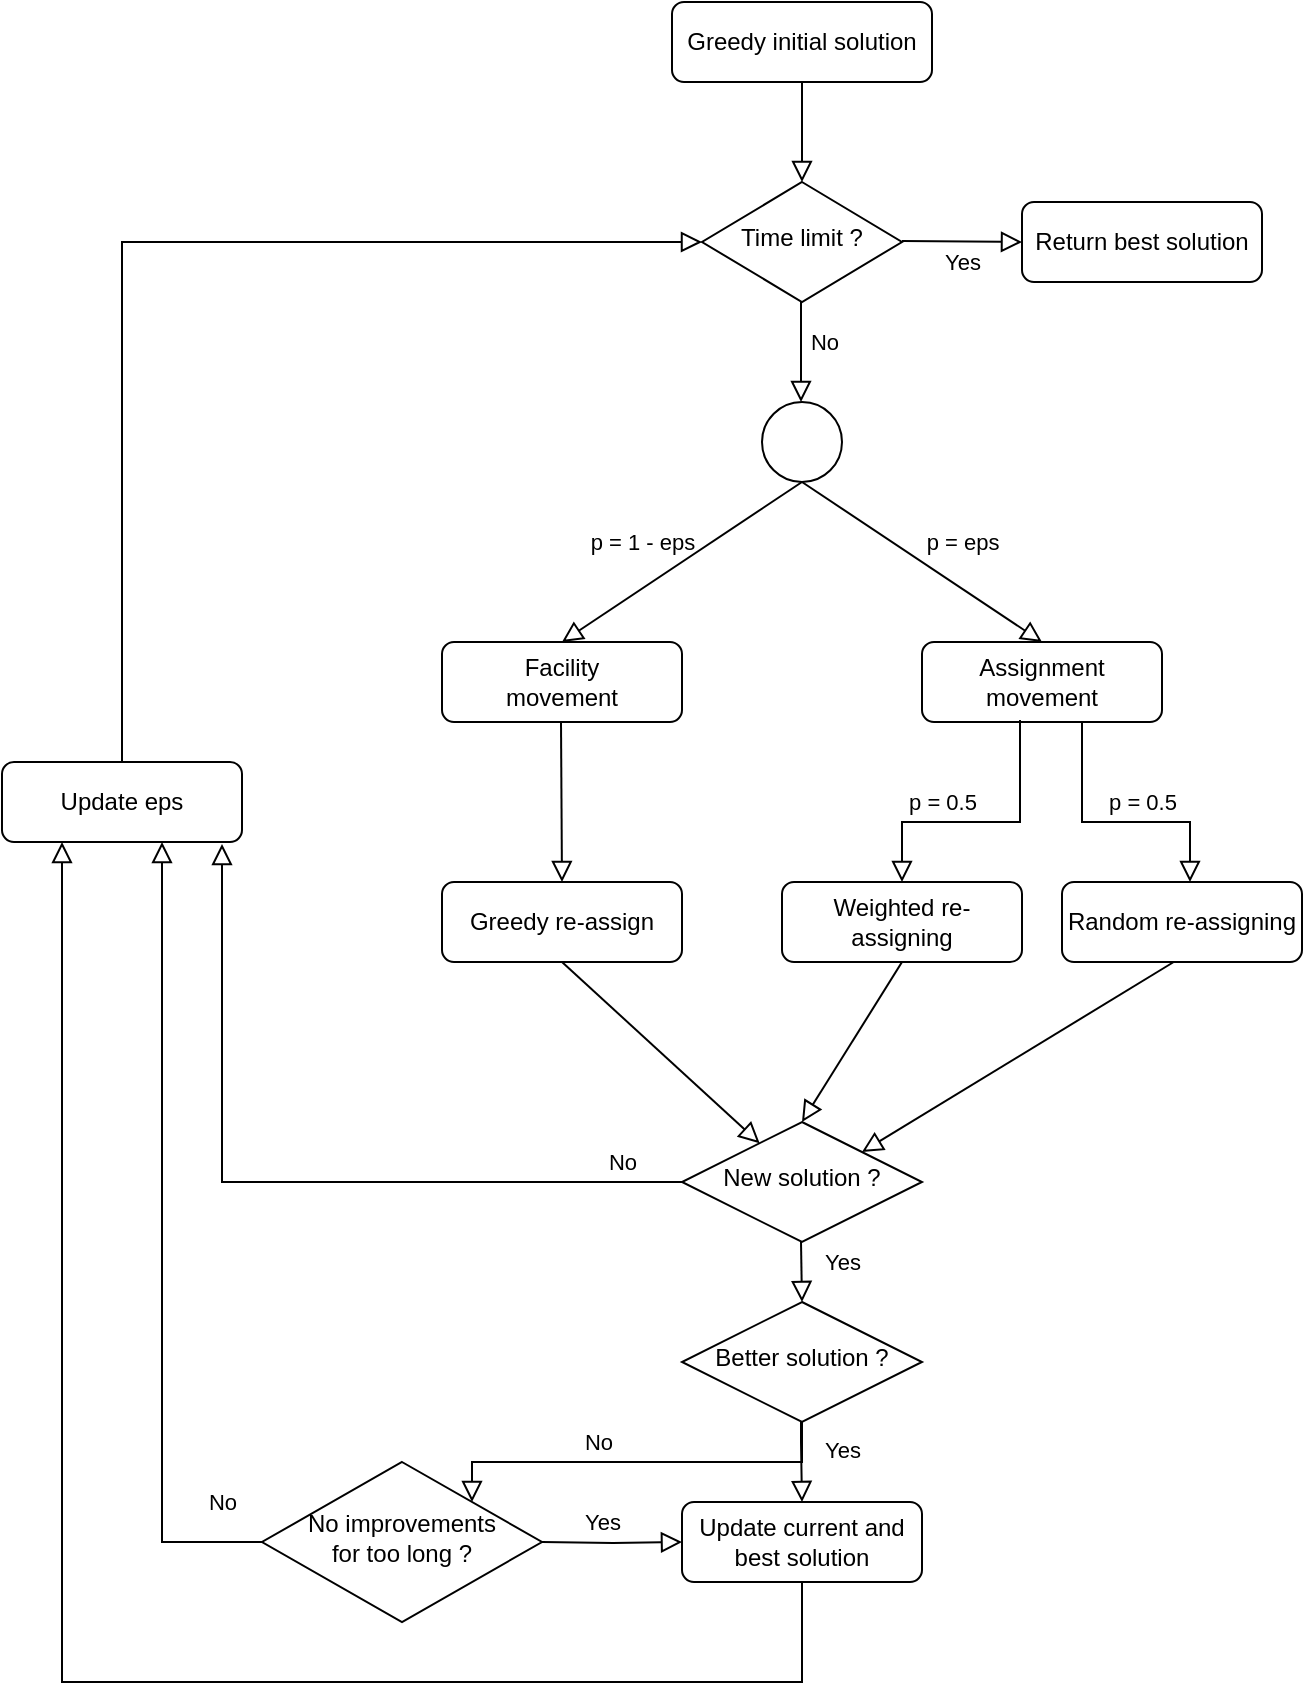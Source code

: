 <mxfile version="14.6.6" type="device"><diagram id="C5RBs43oDa-KdzZeNtuy" name="Page-1"><mxGraphModel dx="1351" dy="923" grid="1" gridSize="10" guides="1" tooltips="1" connect="1" arrows="1" fold="1" page="1" pageScale="1" pageWidth="827" pageHeight="1169" math="0" shadow="0"><root><mxCell id="WIyWlLk6GJQsqaUBKTNV-0"/><mxCell id="WIyWlLk6GJQsqaUBKTNV-1" parent="WIyWlLk6GJQsqaUBKTNV-0"/><mxCell id="WIyWlLk6GJQsqaUBKTNV-2" value="" style="rounded=0;html=1;jettySize=auto;orthogonalLoop=1;fontSize=11;endArrow=block;endFill=0;endSize=8;strokeWidth=1;shadow=0;labelBackgroundColor=none;edgeStyle=orthogonalEdgeStyle;" parent="WIyWlLk6GJQsqaUBKTNV-1" source="WIyWlLk6GJQsqaUBKTNV-3" edge="1"><mxGeometry relative="1" as="geometry"><mxPoint x="530" y="160" as="targetPoint"/></mxGeometry></mxCell><mxCell id="WIyWlLk6GJQsqaUBKTNV-3" value="Greedy initial solution" style="rounded=1;whiteSpace=wrap;html=1;fontSize=12;glass=0;strokeWidth=1;shadow=0;" parent="WIyWlLk6GJQsqaUBKTNV-1" vertex="1"><mxGeometry x="465" y="70" width="130" height="40" as="geometry"/></mxCell><mxCell id="WIyWlLk6GJQsqaUBKTNV-10" value="Time limit ?" style="rhombus;whiteSpace=wrap;html=1;shadow=0;fontFamily=Helvetica;fontSize=12;align=center;strokeWidth=1;spacing=6;spacingTop=-4;" parent="WIyWlLk6GJQsqaUBKTNV-1" vertex="1"><mxGeometry x="480" y="160" width="100" height="60" as="geometry"/></mxCell><mxCell id="WIyWlLk6GJQsqaUBKTNV-11" value="Assignment movement" style="rounded=1;whiteSpace=wrap;html=1;fontSize=12;glass=0;strokeWidth=1;shadow=0;" parent="WIyWlLk6GJQsqaUBKTNV-1" vertex="1"><mxGeometry x="590" y="390" width="120" height="40" as="geometry"/></mxCell><mxCell id="WIyWlLk6GJQsqaUBKTNV-12" value="Return best solution" style="rounded=1;whiteSpace=wrap;html=1;fontSize=12;glass=0;strokeWidth=1;shadow=0;" parent="WIyWlLk6GJQsqaUBKTNV-1" vertex="1"><mxGeometry x="640" y="170" width="120" height="40" as="geometry"/></mxCell><mxCell id="6UtIG4JxoYLCaAVXsRSq-1" value="" style="ellipse;whiteSpace=wrap;html=1;" vertex="1" parent="WIyWlLk6GJQsqaUBKTNV-1"><mxGeometry x="510" y="270" width="40" height="40" as="geometry"/></mxCell><mxCell id="6UtIG4JxoYLCaAVXsRSq-3" value="No" style="rounded=0;html=1;jettySize=auto;orthogonalLoop=1;fontSize=11;endArrow=block;endFill=0;endSize=8;strokeWidth=1;shadow=0;labelBackgroundColor=none;edgeStyle=orthogonalEdgeStyle;" edge="1" parent="WIyWlLk6GJQsqaUBKTNV-1"><mxGeometry x="-0.2" y="11" relative="1" as="geometry"><mxPoint x="529.5" y="220" as="sourcePoint"/><mxPoint x="529.5" y="270" as="targetPoint"/><mxPoint as="offset"/></mxGeometry></mxCell><mxCell id="6UtIG4JxoYLCaAVXsRSq-4" value="Yes" style="edgeStyle=orthogonalEdgeStyle;rounded=0;html=1;jettySize=auto;orthogonalLoop=1;fontSize=11;endArrow=block;endFill=0;endSize=8;strokeWidth=1;shadow=0;labelBackgroundColor=none;entryX=0;entryY=0.5;entryDx=0;entryDy=0;" edge="1" parent="WIyWlLk6GJQsqaUBKTNV-1" target="WIyWlLk6GJQsqaUBKTNV-12"><mxGeometry x="0.008" y="-10" relative="1" as="geometry"><mxPoint as="offset"/><mxPoint x="580" y="189.5" as="sourcePoint"/><mxPoint x="630" y="189.5" as="targetPoint"/></mxGeometry></mxCell><mxCell id="6UtIG4JxoYLCaAVXsRSq-5" value="Facility &lt;br&gt;movement" style="rounded=1;whiteSpace=wrap;html=1;fontSize=12;glass=0;strokeWidth=1;shadow=0;" vertex="1" parent="WIyWlLk6GJQsqaUBKTNV-1"><mxGeometry x="350" y="390" width="120" height="40" as="geometry"/></mxCell><mxCell id="6UtIG4JxoYLCaAVXsRSq-6" value="p = eps" style="rounded=0;html=1;jettySize=auto;orthogonalLoop=1;fontSize=11;endArrow=block;endFill=0;endSize=8;strokeWidth=1;shadow=0;labelBackgroundColor=none;entryX=0.5;entryY=0;entryDx=0;entryDy=0;" edge="1" parent="WIyWlLk6GJQsqaUBKTNV-1" target="WIyWlLk6GJQsqaUBKTNV-11"><mxGeometry x="0.154" y="19" relative="1" as="geometry"><mxPoint as="offset"/><mxPoint x="530" y="310" as="sourcePoint"/><mxPoint x="580" y="310" as="targetPoint"/></mxGeometry></mxCell><mxCell id="6UtIG4JxoYLCaAVXsRSq-7" value="p = 1 - eps" style="rounded=0;html=1;jettySize=auto;orthogonalLoop=1;fontSize=11;endArrow=block;endFill=0;endSize=8;strokeWidth=1;shadow=0;labelBackgroundColor=none;entryX=0.5;entryY=0;entryDx=0;entryDy=0;exitX=0.5;exitY=1;exitDx=0;exitDy=0;" edge="1" parent="WIyWlLk6GJQsqaUBKTNV-1" source="6UtIG4JxoYLCaAVXsRSq-1"><mxGeometry x="0.154" y="-19" relative="1" as="geometry"><mxPoint as="offset"/><mxPoint x="290" y="310" as="sourcePoint"/><mxPoint x="410" y="390" as="targetPoint"/></mxGeometry></mxCell><mxCell id="6UtIG4JxoYLCaAVXsRSq-8" value="Random re-assigning" style="rounded=1;whiteSpace=wrap;html=1;fontSize=12;glass=0;strokeWidth=1;shadow=0;" vertex="1" parent="WIyWlLk6GJQsqaUBKTNV-1"><mxGeometry x="660" y="510" width="120" height="40" as="geometry"/></mxCell><mxCell id="6UtIG4JxoYLCaAVXsRSq-9" value="Weighted re-assigning" style="rounded=1;whiteSpace=wrap;html=1;fontSize=12;glass=0;strokeWidth=1;shadow=0;" vertex="1" parent="WIyWlLk6GJQsqaUBKTNV-1"><mxGeometry x="520" y="510" width="120" height="40" as="geometry"/></mxCell><mxCell id="6UtIG4JxoYLCaAVXsRSq-10" value="p = 0.5" style="edgeStyle=orthogonalEdgeStyle;rounded=0;html=1;jettySize=auto;orthogonalLoop=1;fontSize=11;endArrow=block;endFill=0;endSize=8;strokeWidth=1;shadow=0;labelBackgroundColor=none;entryX=0.5;entryY=0;entryDx=0;entryDy=0;exitX=0.5;exitY=1;exitDx=0;exitDy=0;" edge="1" parent="WIyWlLk6GJQsqaUBKTNV-1" source="WIyWlLk6GJQsqaUBKTNV-11"><mxGeometry x="0.299" y="10" relative="1" as="geometry"><mxPoint as="offset"/><mxPoint x="604" y="460" as="sourcePoint"/><mxPoint x="724" y="510" as="targetPoint"/><Array as="points"><mxPoint x="670" y="430"/><mxPoint x="670" y="480"/><mxPoint x="724" y="480"/></Array></mxGeometry></mxCell><mxCell id="6UtIG4JxoYLCaAVXsRSq-11" value="p = 0.5" style="edgeStyle=orthogonalEdgeStyle;rounded=0;html=1;jettySize=auto;orthogonalLoop=1;fontSize=11;endArrow=block;endFill=0;endSize=8;strokeWidth=1;shadow=0;labelBackgroundColor=none;entryX=0.5;entryY=0;entryDx=0;entryDy=0;" edge="1" parent="WIyWlLk6GJQsqaUBKTNV-1"><mxGeometry x="0.286" y="-10" relative="1" as="geometry"><mxPoint as="offset"/><mxPoint x="639" y="429" as="sourcePoint"/><mxPoint x="580" y="510" as="targetPoint"/><Array as="points"><mxPoint x="639" y="480"/><mxPoint x="580" y="480"/></Array></mxGeometry></mxCell><mxCell id="6UtIG4JxoYLCaAVXsRSq-12" value="Greedy re-assign" style="rounded=1;whiteSpace=wrap;html=1;fontSize=12;glass=0;strokeWidth=1;shadow=0;" vertex="1" parent="WIyWlLk6GJQsqaUBKTNV-1"><mxGeometry x="350" y="510" width="120" height="40" as="geometry"/></mxCell><mxCell id="6UtIG4JxoYLCaAVXsRSq-13" value="" style="rounded=0;html=1;jettySize=auto;orthogonalLoop=1;fontSize=11;endArrow=block;endFill=0;endSize=8;strokeWidth=1;shadow=0;labelBackgroundColor=none;edgeStyle=orthogonalEdgeStyle;entryX=0.5;entryY=0;entryDx=0;entryDy=0;" edge="1" parent="WIyWlLk6GJQsqaUBKTNV-1" target="6UtIG4JxoYLCaAVXsRSq-12"><mxGeometry relative="1" as="geometry"><mxPoint x="409.5" y="430" as="sourcePoint"/><mxPoint x="409.5" y="480" as="targetPoint"/></mxGeometry></mxCell><mxCell id="6UtIG4JxoYLCaAVXsRSq-17" value="" style="rounded=0;html=1;jettySize=auto;orthogonalLoop=1;fontSize=11;endArrow=block;endFill=0;endSize=8;strokeWidth=1;shadow=0;labelBackgroundColor=none;exitX=0.5;exitY=1;exitDx=0;exitDy=0;" edge="1" parent="WIyWlLk6GJQsqaUBKTNV-1" target="6UtIG4JxoYLCaAVXsRSq-20"><mxGeometry x="0.154" y="-19" relative="1" as="geometry"><mxPoint as="offset"/><mxPoint x="410" y="550" as="sourcePoint"/><mxPoint x="524" y="632" as="targetPoint"/></mxGeometry></mxCell><mxCell id="6UtIG4JxoYLCaAVXsRSq-18" value="" style="rounded=0;html=1;jettySize=auto;orthogonalLoop=1;fontSize=11;endArrow=block;endFill=0;endSize=8;strokeWidth=1;shadow=0;labelBackgroundColor=none;entryX=0.5;entryY=0;entryDx=0;entryDy=0;exitX=0.5;exitY=1;exitDx=0;exitDy=0;" edge="1" parent="WIyWlLk6GJQsqaUBKTNV-1"><mxGeometry x="0.154" y="-19" relative="1" as="geometry"><mxPoint as="offset"/><mxPoint x="580" y="550" as="sourcePoint"/><mxPoint x="530" y="630" as="targetPoint"/></mxGeometry></mxCell><mxCell id="6UtIG4JxoYLCaAVXsRSq-19" value="" style="rounded=0;html=1;jettySize=auto;orthogonalLoop=1;fontSize=11;endArrow=block;endFill=0;endSize=8;strokeWidth=1;shadow=0;labelBackgroundColor=none;entryX=1;entryY=0;entryDx=0;entryDy=0;exitX=0.5;exitY=1;exitDx=0;exitDy=0;" edge="1" parent="WIyWlLk6GJQsqaUBKTNV-1" target="6UtIG4JxoYLCaAVXsRSq-20"><mxGeometry x="0.154" y="-19" relative="1" as="geometry"><mxPoint as="offset"/><mxPoint x="715.86" y="550" as="sourcePoint"/><mxPoint x="540.002" y="635.858" as="targetPoint"/></mxGeometry></mxCell><mxCell id="6UtIG4JxoYLCaAVXsRSq-20" value="New solution ?" style="rhombus;whiteSpace=wrap;html=1;shadow=0;fontFamily=Helvetica;fontSize=12;align=center;strokeWidth=1;spacing=6;spacingTop=-4;" vertex="1" parent="WIyWlLk6GJQsqaUBKTNV-1"><mxGeometry x="470" y="630" width="120" height="60" as="geometry"/></mxCell><mxCell id="6UtIG4JxoYLCaAVXsRSq-21" value="Better solution ?" style="rhombus;whiteSpace=wrap;html=1;shadow=0;fontFamily=Helvetica;fontSize=12;align=center;strokeWidth=1;spacing=6;spacingTop=-4;" vertex="1" parent="WIyWlLk6GJQsqaUBKTNV-1"><mxGeometry x="470" y="720" width="120" height="60" as="geometry"/></mxCell><mxCell id="6UtIG4JxoYLCaAVXsRSq-24" value="Yes" style="rounded=0;html=1;jettySize=auto;orthogonalLoop=1;fontSize=11;endArrow=block;endFill=0;endSize=8;strokeWidth=1;shadow=0;labelBackgroundColor=none;edgeStyle=orthogonalEdgeStyle;" edge="1" parent="WIyWlLk6GJQsqaUBKTNV-1"><mxGeometry x="-0.311" y="20" relative="1" as="geometry"><mxPoint x="529.5" y="690" as="sourcePoint"/><mxPoint x="530" y="720" as="targetPoint"/><mxPoint as="offset"/></mxGeometry></mxCell><mxCell id="6UtIG4JxoYLCaAVXsRSq-25" value="Update current and best solution" style="rounded=1;whiteSpace=wrap;html=1;fontSize=12;glass=0;strokeWidth=1;shadow=0;" vertex="1" parent="WIyWlLk6GJQsqaUBKTNV-1"><mxGeometry x="470" y="820" width="120" height="40" as="geometry"/></mxCell><mxCell id="6UtIG4JxoYLCaAVXsRSq-27" value="No improvements &lt;br&gt;for too long ?" style="rhombus;whiteSpace=wrap;html=1;shadow=0;fontFamily=Helvetica;fontSize=12;align=center;strokeWidth=1;spacing=6;spacingTop=-4;" vertex="1" parent="WIyWlLk6GJQsqaUBKTNV-1"><mxGeometry x="260" y="800" width="140" height="80" as="geometry"/></mxCell><mxCell id="6UtIG4JxoYLCaAVXsRSq-30" value="No" style="rounded=0;html=1;jettySize=auto;orthogonalLoop=1;fontSize=11;endArrow=block;endFill=0;endSize=8;strokeWidth=1;shadow=0;labelBackgroundColor=none;edgeStyle=orthogonalEdgeStyle;entryX=1;entryY=0;entryDx=0;entryDy=0;exitX=0.5;exitY=1;exitDx=0;exitDy=0;" edge="1" parent="WIyWlLk6GJQsqaUBKTNV-1" source="6UtIG4JxoYLCaAVXsRSq-21" target="6UtIG4JxoYLCaAVXsRSq-27"><mxGeometry x="0.189" y="-10" relative="1" as="geometry"><mxPoint x="430" y="770" as="sourcePoint"/><mxPoint x="430.5" y="810" as="targetPoint"/><mxPoint as="offset"/><Array as="points"><mxPoint x="530" y="800"/><mxPoint x="365" y="800"/></Array></mxGeometry></mxCell><mxCell id="6UtIG4JxoYLCaAVXsRSq-31" value="Yes" style="rounded=0;html=1;jettySize=auto;orthogonalLoop=1;fontSize=11;endArrow=block;endFill=0;endSize=8;strokeWidth=1;shadow=0;labelBackgroundColor=none;edgeStyle=orthogonalEdgeStyle;entryX=0.5;entryY=0;entryDx=0;entryDy=0;" edge="1" parent="WIyWlLk6GJQsqaUBKTNV-1"><mxGeometry x="-0.311" y="20" relative="1" as="geometry"><mxPoint x="529.5" y="780" as="sourcePoint"/><mxPoint x="530" y="820" as="targetPoint"/><mxPoint as="offset"/><Array as="points"><mxPoint x="530" y="790"/><mxPoint x="530" y="790"/></Array></mxGeometry></mxCell><mxCell id="6UtIG4JxoYLCaAVXsRSq-32" value="Yes" style="rounded=0;html=1;jettySize=auto;orthogonalLoop=1;fontSize=11;endArrow=block;endFill=0;endSize=8;strokeWidth=1;shadow=0;labelBackgroundColor=none;edgeStyle=orthogonalEdgeStyle;entryX=0;entryY=0.5;entryDx=0;entryDy=0;" edge="1" parent="WIyWlLk6GJQsqaUBKTNV-1" target="6UtIG4JxoYLCaAVXsRSq-25"><mxGeometry x="-0.143" y="10" relative="1" as="geometry"><mxPoint x="400" y="840" as="sourcePoint"/><mxPoint x="400.5" y="870" as="targetPoint"/><mxPoint as="offset"/></mxGeometry></mxCell><mxCell id="6UtIG4JxoYLCaAVXsRSq-33" value="Update eps" style="rounded=1;whiteSpace=wrap;html=1;fontSize=12;glass=0;strokeWidth=1;shadow=0;" vertex="1" parent="WIyWlLk6GJQsqaUBKTNV-1"><mxGeometry x="130" y="450" width="120" height="40" as="geometry"/></mxCell><mxCell id="6UtIG4JxoYLCaAVXsRSq-34" value="No" style="rounded=0;html=1;jettySize=auto;orthogonalLoop=1;fontSize=11;endArrow=block;endFill=0;endSize=8;strokeWidth=1;shadow=0;labelBackgroundColor=none;edgeStyle=orthogonalEdgeStyle;exitX=0.5;exitY=1;exitDx=0;exitDy=0;" edge="1" parent="WIyWlLk6GJQsqaUBKTNV-1"><mxGeometry x="-0.9" y="-20" relative="1" as="geometry"><mxPoint x="260" y="840" as="sourcePoint"/><mxPoint x="210" y="490" as="targetPoint"/><mxPoint as="offset"/><Array as="points"><mxPoint x="210" y="840"/><mxPoint x="210" y="490"/></Array></mxGeometry></mxCell><mxCell id="6UtIG4JxoYLCaAVXsRSq-35" value="" style="rounded=0;html=1;jettySize=auto;orthogonalLoop=1;fontSize=11;endArrow=block;endFill=0;endSize=8;strokeWidth=1;shadow=0;labelBackgroundColor=none;edgeStyle=orthogonalEdgeStyle;exitX=0.5;exitY=1;exitDx=0;exitDy=0;entryX=0.25;entryY=1;entryDx=0;entryDy=0;" edge="1" parent="WIyWlLk6GJQsqaUBKTNV-1" source="6UtIG4JxoYLCaAVXsRSq-25" target="6UtIG4JxoYLCaAVXsRSq-33"><mxGeometry x="0.286" y="-20" relative="1" as="geometry"><mxPoint x="290" y="1120" as="sourcePoint"/><mxPoint x="240" y="770" as="targetPoint"/><mxPoint as="offset"/><Array as="points"><mxPoint x="530" y="910"/><mxPoint x="160" y="910"/></Array></mxGeometry></mxCell><mxCell id="6UtIG4JxoYLCaAVXsRSq-36" value="" style="rounded=0;html=1;jettySize=auto;orthogonalLoop=1;fontSize=11;endArrow=block;endFill=0;endSize=8;strokeWidth=1;shadow=0;labelBackgroundColor=none;edgeStyle=orthogonalEdgeStyle;exitX=0.5;exitY=0;exitDx=0;exitDy=0;entryX=0;entryY=0.5;entryDx=0;entryDy=0;" edge="1" parent="WIyWlLk6GJQsqaUBKTNV-1" source="6UtIG4JxoYLCaAVXsRSq-33" target="WIyWlLk6GJQsqaUBKTNV-10"><mxGeometry x="0.286" y="-20" relative="1" as="geometry"><mxPoint x="170" y="360" as="sourcePoint"/><mxPoint x="-200" y="-10" as="targetPoint"/><mxPoint as="offset"/><Array as="points"><mxPoint x="190" y="190"/></Array></mxGeometry></mxCell><mxCell id="6UtIG4JxoYLCaAVXsRSq-37" value="No" style="rounded=0;html=1;jettySize=auto;orthogonalLoop=1;fontSize=11;endArrow=block;endFill=0;endSize=8;strokeWidth=1;shadow=0;labelBackgroundColor=none;edgeStyle=orthogonalEdgeStyle;exitX=0.5;exitY=1;exitDx=0;exitDy=0;" edge="1" parent="WIyWlLk6GJQsqaUBKTNV-1"><mxGeometry x="-0.85" y="-10" relative="1" as="geometry"><mxPoint x="470" y="660" as="sourcePoint"/><mxPoint x="240" y="491" as="targetPoint"/><mxPoint as="offset"/><Array as="points"><mxPoint x="240" y="660"/><mxPoint x="240" y="491"/></Array></mxGeometry></mxCell></root></mxGraphModel></diagram></mxfile>